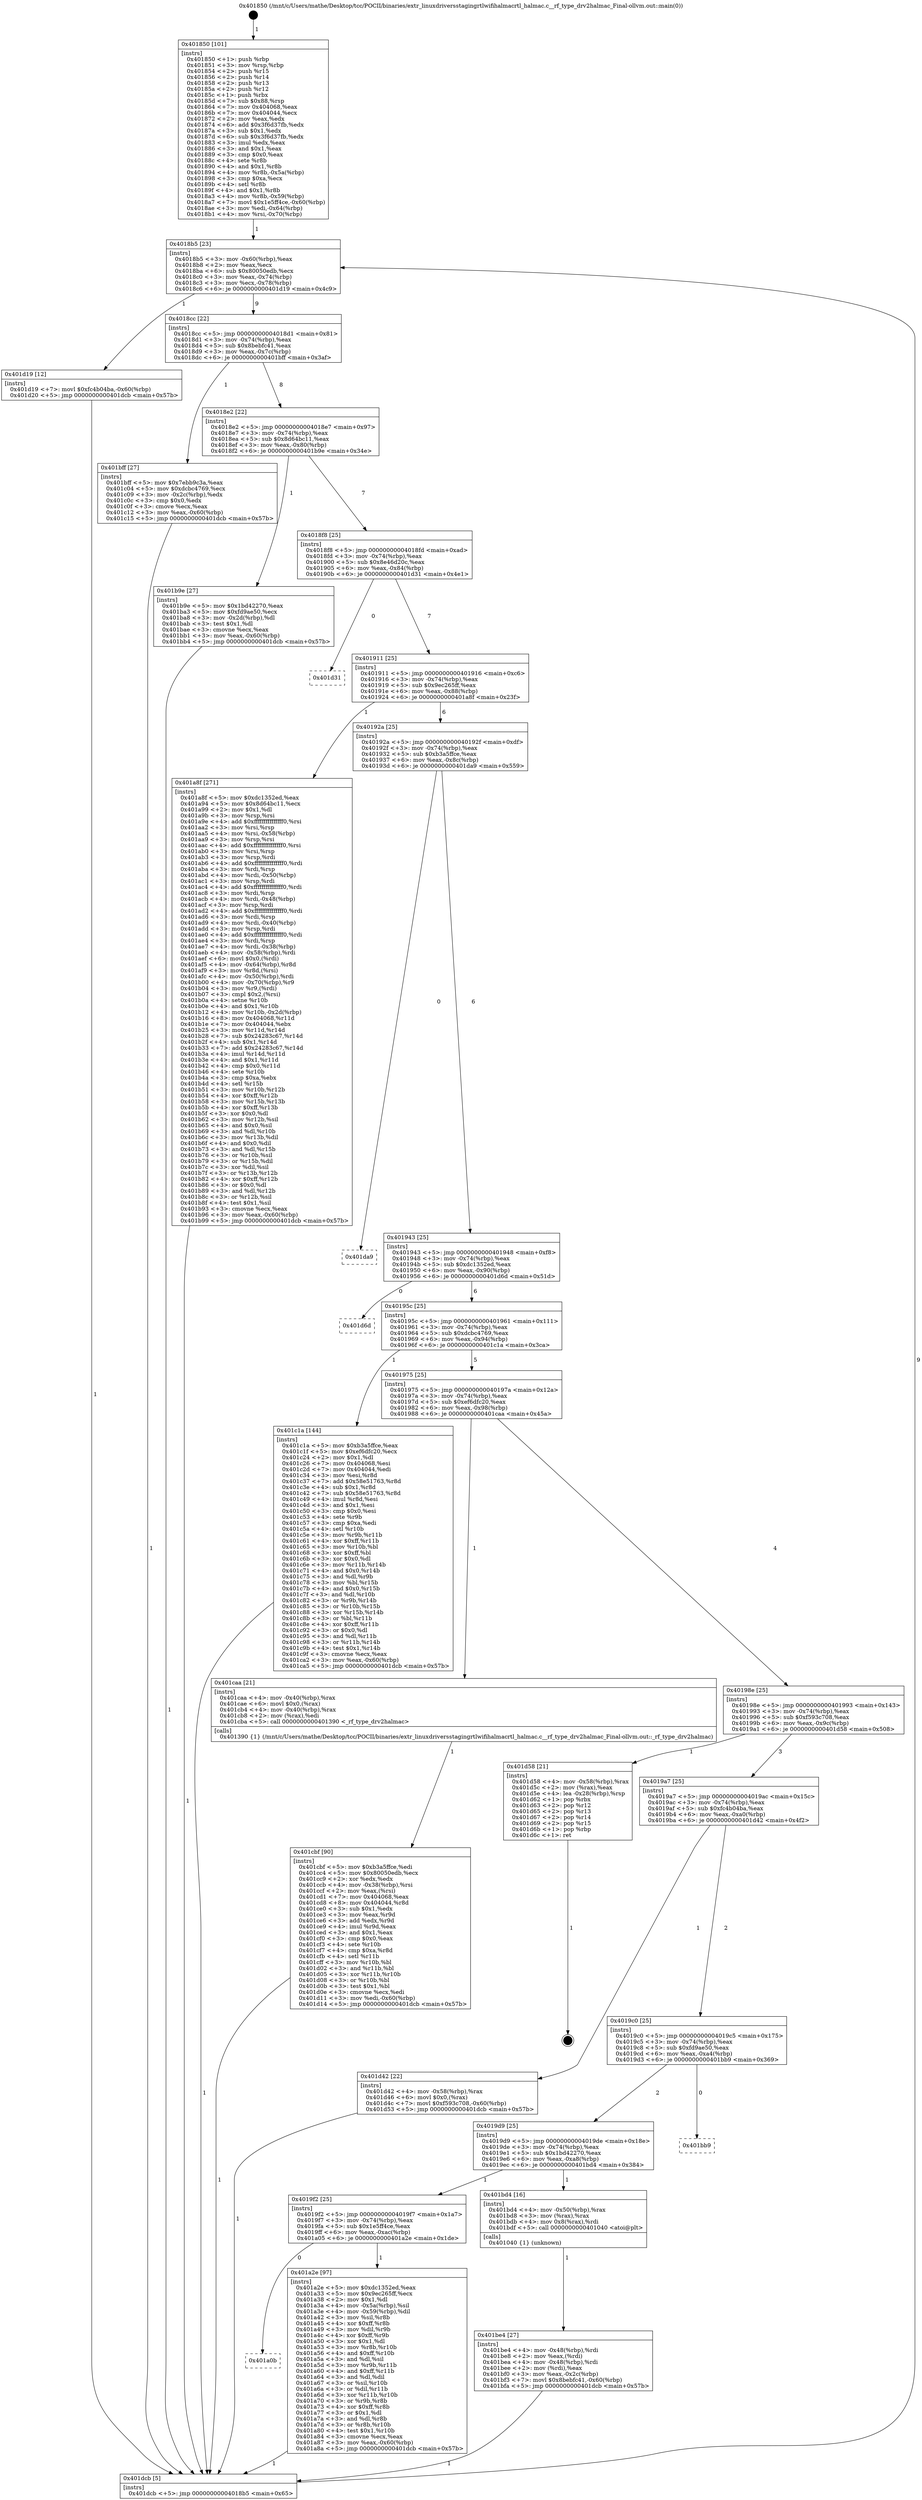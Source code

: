 digraph "0x401850" {
  label = "0x401850 (/mnt/c/Users/mathe/Desktop/tcc/POCII/binaries/extr_linuxdriversstagingrtlwifihalmacrtl_halmac.c__rf_type_drv2halmac_Final-ollvm.out::main(0))"
  labelloc = "t"
  node[shape=record]

  Entry [label="",width=0.3,height=0.3,shape=circle,fillcolor=black,style=filled]
  "0x4018b5" [label="{
     0x4018b5 [23]\l
     | [instrs]\l
     &nbsp;&nbsp;0x4018b5 \<+3\>: mov -0x60(%rbp),%eax\l
     &nbsp;&nbsp;0x4018b8 \<+2\>: mov %eax,%ecx\l
     &nbsp;&nbsp;0x4018ba \<+6\>: sub $0x80050edb,%ecx\l
     &nbsp;&nbsp;0x4018c0 \<+3\>: mov %eax,-0x74(%rbp)\l
     &nbsp;&nbsp;0x4018c3 \<+3\>: mov %ecx,-0x78(%rbp)\l
     &nbsp;&nbsp;0x4018c6 \<+6\>: je 0000000000401d19 \<main+0x4c9\>\l
  }"]
  "0x401d19" [label="{
     0x401d19 [12]\l
     | [instrs]\l
     &nbsp;&nbsp;0x401d19 \<+7\>: movl $0xfc4b04ba,-0x60(%rbp)\l
     &nbsp;&nbsp;0x401d20 \<+5\>: jmp 0000000000401dcb \<main+0x57b\>\l
  }"]
  "0x4018cc" [label="{
     0x4018cc [22]\l
     | [instrs]\l
     &nbsp;&nbsp;0x4018cc \<+5\>: jmp 00000000004018d1 \<main+0x81\>\l
     &nbsp;&nbsp;0x4018d1 \<+3\>: mov -0x74(%rbp),%eax\l
     &nbsp;&nbsp;0x4018d4 \<+5\>: sub $0x8bebfc41,%eax\l
     &nbsp;&nbsp;0x4018d9 \<+3\>: mov %eax,-0x7c(%rbp)\l
     &nbsp;&nbsp;0x4018dc \<+6\>: je 0000000000401bff \<main+0x3af\>\l
  }"]
  Exit [label="",width=0.3,height=0.3,shape=circle,fillcolor=black,style=filled,peripheries=2]
  "0x401bff" [label="{
     0x401bff [27]\l
     | [instrs]\l
     &nbsp;&nbsp;0x401bff \<+5\>: mov $0x7ebb9c3a,%eax\l
     &nbsp;&nbsp;0x401c04 \<+5\>: mov $0xdcbc4769,%ecx\l
     &nbsp;&nbsp;0x401c09 \<+3\>: mov -0x2c(%rbp),%edx\l
     &nbsp;&nbsp;0x401c0c \<+3\>: cmp $0x0,%edx\l
     &nbsp;&nbsp;0x401c0f \<+3\>: cmove %ecx,%eax\l
     &nbsp;&nbsp;0x401c12 \<+3\>: mov %eax,-0x60(%rbp)\l
     &nbsp;&nbsp;0x401c15 \<+5\>: jmp 0000000000401dcb \<main+0x57b\>\l
  }"]
  "0x4018e2" [label="{
     0x4018e2 [22]\l
     | [instrs]\l
     &nbsp;&nbsp;0x4018e2 \<+5\>: jmp 00000000004018e7 \<main+0x97\>\l
     &nbsp;&nbsp;0x4018e7 \<+3\>: mov -0x74(%rbp),%eax\l
     &nbsp;&nbsp;0x4018ea \<+5\>: sub $0x8d64bc11,%eax\l
     &nbsp;&nbsp;0x4018ef \<+3\>: mov %eax,-0x80(%rbp)\l
     &nbsp;&nbsp;0x4018f2 \<+6\>: je 0000000000401b9e \<main+0x34e\>\l
  }"]
  "0x401cbf" [label="{
     0x401cbf [90]\l
     | [instrs]\l
     &nbsp;&nbsp;0x401cbf \<+5\>: mov $0xb3a5ffce,%edi\l
     &nbsp;&nbsp;0x401cc4 \<+5\>: mov $0x80050edb,%ecx\l
     &nbsp;&nbsp;0x401cc9 \<+2\>: xor %edx,%edx\l
     &nbsp;&nbsp;0x401ccb \<+4\>: mov -0x38(%rbp),%rsi\l
     &nbsp;&nbsp;0x401ccf \<+2\>: mov %eax,(%rsi)\l
     &nbsp;&nbsp;0x401cd1 \<+7\>: mov 0x404068,%eax\l
     &nbsp;&nbsp;0x401cd8 \<+8\>: mov 0x404044,%r8d\l
     &nbsp;&nbsp;0x401ce0 \<+3\>: sub $0x1,%edx\l
     &nbsp;&nbsp;0x401ce3 \<+3\>: mov %eax,%r9d\l
     &nbsp;&nbsp;0x401ce6 \<+3\>: add %edx,%r9d\l
     &nbsp;&nbsp;0x401ce9 \<+4\>: imul %r9d,%eax\l
     &nbsp;&nbsp;0x401ced \<+3\>: and $0x1,%eax\l
     &nbsp;&nbsp;0x401cf0 \<+3\>: cmp $0x0,%eax\l
     &nbsp;&nbsp;0x401cf3 \<+4\>: sete %r10b\l
     &nbsp;&nbsp;0x401cf7 \<+4\>: cmp $0xa,%r8d\l
     &nbsp;&nbsp;0x401cfb \<+4\>: setl %r11b\l
     &nbsp;&nbsp;0x401cff \<+3\>: mov %r10b,%bl\l
     &nbsp;&nbsp;0x401d02 \<+3\>: and %r11b,%bl\l
     &nbsp;&nbsp;0x401d05 \<+3\>: xor %r11b,%r10b\l
     &nbsp;&nbsp;0x401d08 \<+3\>: or %r10b,%bl\l
     &nbsp;&nbsp;0x401d0b \<+3\>: test $0x1,%bl\l
     &nbsp;&nbsp;0x401d0e \<+3\>: cmovne %ecx,%edi\l
     &nbsp;&nbsp;0x401d11 \<+3\>: mov %edi,-0x60(%rbp)\l
     &nbsp;&nbsp;0x401d14 \<+5\>: jmp 0000000000401dcb \<main+0x57b\>\l
  }"]
  "0x401b9e" [label="{
     0x401b9e [27]\l
     | [instrs]\l
     &nbsp;&nbsp;0x401b9e \<+5\>: mov $0x1bd42270,%eax\l
     &nbsp;&nbsp;0x401ba3 \<+5\>: mov $0xfd9ae50,%ecx\l
     &nbsp;&nbsp;0x401ba8 \<+3\>: mov -0x2d(%rbp),%dl\l
     &nbsp;&nbsp;0x401bab \<+3\>: test $0x1,%dl\l
     &nbsp;&nbsp;0x401bae \<+3\>: cmovne %ecx,%eax\l
     &nbsp;&nbsp;0x401bb1 \<+3\>: mov %eax,-0x60(%rbp)\l
     &nbsp;&nbsp;0x401bb4 \<+5\>: jmp 0000000000401dcb \<main+0x57b\>\l
  }"]
  "0x4018f8" [label="{
     0x4018f8 [25]\l
     | [instrs]\l
     &nbsp;&nbsp;0x4018f8 \<+5\>: jmp 00000000004018fd \<main+0xad\>\l
     &nbsp;&nbsp;0x4018fd \<+3\>: mov -0x74(%rbp),%eax\l
     &nbsp;&nbsp;0x401900 \<+5\>: sub $0x8e46d20c,%eax\l
     &nbsp;&nbsp;0x401905 \<+6\>: mov %eax,-0x84(%rbp)\l
     &nbsp;&nbsp;0x40190b \<+6\>: je 0000000000401d31 \<main+0x4e1\>\l
  }"]
  "0x401be4" [label="{
     0x401be4 [27]\l
     | [instrs]\l
     &nbsp;&nbsp;0x401be4 \<+4\>: mov -0x48(%rbp),%rdi\l
     &nbsp;&nbsp;0x401be8 \<+2\>: mov %eax,(%rdi)\l
     &nbsp;&nbsp;0x401bea \<+4\>: mov -0x48(%rbp),%rdi\l
     &nbsp;&nbsp;0x401bee \<+2\>: mov (%rdi),%eax\l
     &nbsp;&nbsp;0x401bf0 \<+3\>: mov %eax,-0x2c(%rbp)\l
     &nbsp;&nbsp;0x401bf3 \<+7\>: movl $0x8bebfc41,-0x60(%rbp)\l
     &nbsp;&nbsp;0x401bfa \<+5\>: jmp 0000000000401dcb \<main+0x57b\>\l
  }"]
  "0x401d31" [label="{
     0x401d31\l
  }", style=dashed]
  "0x401911" [label="{
     0x401911 [25]\l
     | [instrs]\l
     &nbsp;&nbsp;0x401911 \<+5\>: jmp 0000000000401916 \<main+0xc6\>\l
     &nbsp;&nbsp;0x401916 \<+3\>: mov -0x74(%rbp),%eax\l
     &nbsp;&nbsp;0x401919 \<+5\>: sub $0x9ec265ff,%eax\l
     &nbsp;&nbsp;0x40191e \<+6\>: mov %eax,-0x88(%rbp)\l
     &nbsp;&nbsp;0x401924 \<+6\>: je 0000000000401a8f \<main+0x23f\>\l
  }"]
  "0x401850" [label="{
     0x401850 [101]\l
     | [instrs]\l
     &nbsp;&nbsp;0x401850 \<+1\>: push %rbp\l
     &nbsp;&nbsp;0x401851 \<+3\>: mov %rsp,%rbp\l
     &nbsp;&nbsp;0x401854 \<+2\>: push %r15\l
     &nbsp;&nbsp;0x401856 \<+2\>: push %r14\l
     &nbsp;&nbsp;0x401858 \<+2\>: push %r13\l
     &nbsp;&nbsp;0x40185a \<+2\>: push %r12\l
     &nbsp;&nbsp;0x40185c \<+1\>: push %rbx\l
     &nbsp;&nbsp;0x40185d \<+7\>: sub $0x88,%rsp\l
     &nbsp;&nbsp;0x401864 \<+7\>: mov 0x404068,%eax\l
     &nbsp;&nbsp;0x40186b \<+7\>: mov 0x404044,%ecx\l
     &nbsp;&nbsp;0x401872 \<+2\>: mov %eax,%edx\l
     &nbsp;&nbsp;0x401874 \<+6\>: add $0x3f6d37fb,%edx\l
     &nbsp;&nbsp;0x40187a \<+3\>: sub $0x1,%edx\l
     &nbsp;&nbsp;0x40187d \<+6\>: sub $0x3f6d37fb,%edx\l
     &nbsp;&nbsp;0x401883 \<+3\>: imul %edx,%eax\l
     &nbsp;&nbsp;0x401886 \<+3\>: and $0x1,%eax\l
     &nbsp;&nbsp;0x401889 \<+3\>: cmp $0x0,%eax\l
     &nbsp;&nbsp;0x40188c \<+4\>: sete %r8b\l
     &nbsp;&nbsp;0x401890 \<+4\>: and $0x1,%r8b\l
     &nbsp;&nbsp;0x401894 \<+4\>: mov %r8b,-0x5a(%rbp)\l
     &nbsp;&nbsp;0x401898 \<+3\>: cmp $0xa,%ecx\l
     &nbsp;&nbsp;0x40189b \<+4\>: setl %r8b\l
     &nbsp;&nbsp;0x40189f \<+4\>: and $0x1,%r8b\l
     &nbsp;&nbsp;0x4018a3 \<+4\>: mov %r8b,-0x59(%rbp)\l
     &nbsp;&nbsp;0x4018a7 \<+7\>: movl $0x1e5ff4ce,-0x60(%rbp)\l
     &nbsp;&nbsp;0x4018ae \<+3\>: mov %edi,-0x64(%rbp)\l
     &nbsp;&nbsp;0x4018b1 \<+4\>: mov %rsi,-0x70(%rbp)\l
  }"]
  "0x401a8f" [label="{
     0x401a8f [271]\l
     | [instrs]\l
     &nbsp;&nbsp;0x401a8f \<+5\>: mov $0xdc1352ed,%eax\l
     &nbsp;&nbsp;0x401a94 \<+5\>: mov $0x8d64bc11,%ecx\l
     &nbsp;&nbsp;0x401a99 \<+2\>: mov $0x1,%dl\l
     &nbsp;&nbsp;0x401a9b \<+3\>: mov %rsp,%rsi\l
     &nbsp;&nbsp;0x401a9e \<+4\>: add $0xfffffffffffffff0,%rsi\l
     &nbsp;&nbsp;0x401aa2 \<+3\>: mov %rsi,%rsp\l
     &nbsp;&nbsp;0x401aa5 \<+4\>: mov %rsi,-0x58(%rbp)\l
     &nbsp;&nbsp;0x401aa9 \<+3\>: mov %rsp,%rsi\l
     &nbsp;&nbsp;0x401aac \<+4\>: add $0xfffffffffffffff0,%rsi\l
     &nbsp;&nbsp;0x401ab0 \<+3\>: mov %rsi,%rsp\l
     &nbsp;&nbsp;0x401ab3 \<+3\>: mov %rsp,%rdi\l
     &nbsp;&nbsp;0x401ab6 \<+4\>: add $0xfffffffffffffff0,%rdi\l
     &nbsp;&nbsp;0x401aba \<+3\>: mov %rdi,%rsp\l
     &nbsp;&nbsp;0x401abd \<+4\>: mov %rdi,-0x50(%rbp)\l
     &nbsp;&nbsp;0x401ac1 \<+3\>: mov %rsp,%rdi\l
     &nbsp;&nbsp;0x401ac4 \<+4\>: add $0xfffffffffffffff0,%rdi\l
     &nbsp;&nbsp;0x401ac8 \<+3\>: mov %rdi,%rsp\l
     &nbsp;&nbsp;0x401acb \<+4\>: mov %rdi,-0x48(%rbp)\l
     &nbsp;&nbsp;0x401acf \<+3\>: mov %rsp,%rdi\l
     &nbsp;&nbsp;0x401ad2 \<+4\>: add $0xfffffffffffffff0,%rdi\l
     &nbsp;&nbsp;0x401ad6 \<+3\>: mov %rdi,%rsp\l
     &nbsp;&nbsp;0x401ad9 \<+4\>: mov %rdi,-0x40(%rbp)\l
     &nbsp;&nbsp;0x401add \<+3\>: mov %rsp,%rdi\l
     &nbsp;&nbsp;0x401ae0 \<+4\>: add $0xfffffffffffffff0,%rdi\l
     &nbsp;&nbsp;0x401ae4 \<+3\>: mov %rdi,%rsp\l
     &nbsp;&nbsp;0x401ae7 \<+4\>: mov %rdi,-0x38(%rbp)\l
     &nbsp;&nbsp;0x401aeb \<+4\>: mov -0x58(%rbp),%rdi\l
     &nbsp;&nbsp;0x401aef \<+6\>: movl $0x0,(%rdi)\l
     &nbsp;&nbsp;0x401af5 \<+4\>: mov -0x64(%rbp),%r8d\l
     &nbsp;&nbsp;0x401af9 \<+3\>: mov %r8d,(%rsi)\l
     &nbsp;&nbsp;0x401afc \<+4\>: mov -0x50(%rbp),%rdi\l
     &nbsp;&nbsp;0x401b00 \<+4\>: mov -0x70(%rbp),%r9\l
     &nbsp;&nbsp;0x401b04 \<+3\>: mov %r9,(%rdi)\l
     &nbsp;&nbsp;0x401b07 \<+3\>: cmpl $0x2,(%rsi)\l
     &nbsp;&nbsp;0x401b0a \<+4\>: setne %r10b\l
     &nbsp;&nbsp;0x401b0e \<+4\>: and $0x1,%r10b\l
     &nbsp;&nbsp;0x401b12 \<+4\>: mov %r10b,-0x2d(%rbp)\l
     &nbsp;&nbsp;0x401b16 \<+8\>: mov 0x404068,%r11d\l
     &nbsp;&nbsp;0x401b1e \<+7\>: mov 0x404044,%ebx\l
     &nbsp;&nbsp;0x401b25 \<+3\>: mov %r11d,%r14d\l
     &nbsp;&nbsp;0x401b28 \<+7\>: sub $0x24283c67,%r14d\l
     &nbsp;&nbsp;0x401b2f \<+4\>: sub $0x1,%r14d\l
     &nbsp;&nbsp;0x401b33 \<+7\>: add $0x24283c67,%r14d\l
     &nbsp;&nbsp;0x401b3a \<+4\>: imul %r14d,%r11d\l
     &nbsp;&nbsp;0x401b3e \<+4\>: and $0x1,%r11d\l
     &nbsp;&nbsp;0x401b42 \<+4\>: cmp $0x0,%r11d\l
     &nbsp;&nbsp;0x401b46 \<+4\>: sete %r10b\l
     &nbsp;&nbsp;0x401b4a \<+3\>: cmp $0xa,%ebx\l
     &nbsp;&nbsp;0x401b4d \<+4\>: setl %r15b\l
     &nbsp;&nbsp;0x401b51 \<+3\>: mov %r10b,%r12b\l
     &nbsp;&nbsp;0x401b54 \<+4\>: xor $0xff,%r12b\l
     &nbsp;&nbsp;0x401b58 \<+3\>: mov %r15b,%r13b\l
     &nbsp;&nbsp;0x401b5b \<+4\>: xor $0xff,%r13b\l
     &nbsp;&nbsp;0x401b5f \<+3\>: xor $0x0,%dl\l
     &nbsp;&nbsp;0x401b62 \<+3\>: mov %r12b,%sil\l
     &nbsp;&nbsp;0x401b65 \<+4\>: and $0x0,%sil\l
     &nbsp;&nbsp;0x401b69 \<+3\>: and %dl,%r10b\l
     &nbsp;&nbsp;0x401b6c \<+3\>: mov %r13b,%dil\l
     &nbsp;&nbsp;0x401b6f \<+4\>: and $0x0,%dil\l
     &nbsp;&nbsp;0x401b73 \<+3\>: and %dl,%r15b\l
     &nbsp;&nbsp;0x401b76 \<+3\>: or %r10b,%sil\l
     &nbsp;&nbsp;0x401b79 \<+3\>: or %r15b,%dil\l
     &nbsp;&nbsp;0x401b7c \<+3\>: xor %dil,%sil\l
     &nbsp;&nbsp;0x401b7f \<+3\>: or %r13b,%r12b\l
     &nbsp;&nbsp;0x401b82 \<+4\>: xor $0xff,%r12b\l
     &nbsp;&nbsp;0x401b86 \<+3\>: or $0x0,%dl\l
     &nbsp;&nbsp;0x401b89 \<+3\>: and %dl,%r12b\l
     &nbsp;&nbsp;0x401b8c \<+3\>: or %r12b,%sil\l
     &nbsp;&nbsp;0x401b8f \<+4\>: test $0x1,%sil\l
     &nbsp;&nbsp;0x401b93 \<+3\>: cmovne %ecx,%eax\l
     &nbsp;&nbsp;0x401b96 \<+3\>: mov %eax,-0x60(%rbp)\l
     &nbsp;&nbsp;0x401b99 \<+5\>: jmp 0000000000401dcb \<main+0x57b\>\l
  }"]
  "0x40192a" [label="{
     0x40192a [25]\l
     | [instrs]\l
     &nbsp;&nbsp;0x40192a \<+5\>: jmp 000000000040192f \<main+0xdf\>\l
     &nbsp;&nbsp;0x40192f \<+3\>: mov -0x74(%rbp),%eax\l
     &nbsp;&nbsp;0x401932 \<+5\>: sub $0xb3a5ffce,%eax\l
     &nbsp;&nbsp;0x401937 \<+6\>: mov %eax,-0x8c(%rbp)\l
     &nbsp;&nbsp;0x40193d \<+6\>: je 0000000000401da9 \<main+0x559\>\l
  }"]
  "0x401dcb" [label="{
     0x401dcb [5]\l
     | [instrs]\l
     &nbsp;&nbsp;0x401dcb \<+5\>: jmp 00000000004018b5 \<main+0x65\>\l
  }"]
  "0x401da9" [label="{
     0x401da9\l
  }", style=dashed]
  "0x401943" [label="{
     0x401943 [25]\l
     | [instrs]\l
     &nbsp;&nbsp;0x401943 \<+5\>: jmp 0000000000401948 \<main+0xf8\>\l
     &nbsp;&nbsp;0x401948 \<+3\>: mov -0x74(%rbp),%eax\l
     &nbsp;&nbsp;0x40194b \<+5\>: sub $0xdc1352ed,%eax\l
     &nbsp;&nbsp;0x401950 \<+6\>: mov %eax,-0x90(%rbp)\l
     &nbsp;&nbsp;0x401956 \<+6\>: je 0000000000401d6d \<main+0x51d\>\l
  }"]
  "0x401a0b" [label="{
     0x401a0b\l
  }", style=dashed]
  "0x401d6d" [label="{
     0x401d6d\l
  }", style=dashed]
  "0x40195c" [label="{
     0x40195c [25]\l
     | [instrs]\l
     &nbsp;&nbsp;0x40195c \<+5\>: jmp 0000000000401961 \<main+0x111\>\l
     &nbsp;&nbsp;0x401961 \<+3\>: mov -0x74(%rbp),%eax\l
     &nbsp;&nbsp;0x401964 \<+5\>: sub $0xdcbc4769,%eax\l
     &nbsp;&nbsp;0x401969 \<+6\>: mov %eax,-0x94(%rbp)\l
     &nbsp;&nbsp;0x40196f \<+6\>: je 0000000000401c1a \<main+0x3ca\>\l
  }"]
  "0x401a2e" [label="{
     0x401a2e [97]\l
     | [instrs]\l
     &nbsp;&nbsp;0x401a2e \<+5\>: mov $0xdc1352ed,%eax\l
     &nbsp;&nbsp;0x401a33 \<+5\>: mov $0x9ec265ff,%ecx\l
     &nbsp;&nbsp;0x401a38 \<+2\>: mov $0x1,%dl\l
     &nbsp;&nbsp;0x401a3a \<+4\>: mov -0x5a(%rbp),%sil\l
     &nbsp;&nbsp;0x401a3e \<+4\>: mov -0x59(%rbp),%dil\l
     &nbsp;&nbsp;0x401a42 \<+3\>: mov %sil,%r8b\l
     &nbsp;&nbsp;0x401a45 \<+4\>: xor $0xff,%r8b\l
     &nbsp;&nbsp;0x401a49 \<+3\>: mov %dil,%r9b\l
     &nbsp;&nbsp;0x401a4c \<+4\>: xor $0xff,%r9b\l
     &nbsp;&nbsp;0x401a50 \<+3\>: xor $0x1,%dl\l
     &nbsp;&nbsp;0x401a53 \<+3\>: mov %r8b,%r10b\l
     &nbsp;&nbsp;0x401a56 \<+4\>: and $0xff,%r10b\l
     &nbsp;&nbsp;0x401a5a \<+3\>: and %dl,%sil\l
     &nbsp;&nbsp;0x401a5d \<+3\>: mov %r9b,%r11b\l
     &nbsp;&nbsp;0x401a60 \<+4\>: and $0xff,%r11b\l
     &nbsp;&nbsp;0x401a64 \<+3\>: and %dl,%dil\l
     &nbsp;&nbsp;0x401a67 \<+3\>: or %sil,%r10b\l
     &nbsp;&nbsp;0x401a6a \<+3\>: or %dil,%r11b\l
     &nbsp;&nbsp;0x401a6d \<+3\>: xor %r11b,%r10b\l
     &nbsp;&nbsp;0x401a70 \<+3\>: or %r9b,%r8b\l
     &nbsp;&nbsp;0x401a73 \<+4\>: xor $0xff,%r8b\l
     &nbsp;&nbsp;0x401a77 \<+3\>: or $0x1,%dl\l
     &nbsp;&nbsp;0x401a7a \<+3\>: and %dl,%r8b\l
     &nbsp;&nbsp;0x401a7d \<+3\>: or %r8b,%r10b\l
     &nbsp;&nbsp;0x401a80 \<+4\>: test $0x1,%r10b\l
     &nbsp;&nbsp;0x401a84 \<+3\>: cmovne %ecx,%eax\l
     &nbsp;&nbsp;0x401a87 \<+3\>: mov %eax,-0x60(%rbp)\l
     &nbsp;&nbsp;0x401a8a \<+5\>: jmp 0000000000401dcb \<main+0x57b\>\l
  }"]
  "0x401c1a" [label="{
     0x401c1a [144]\l
     | [instrs]\l
     &nbsp;&nbsp;0x401c1a \<+5\>: mov $0xb3a5ffce,%eax\l
     &nbsp;&nbsp;0x401c1f \<+5\>: mov $0xef6dfc20,%ecx\l
     &nbsp;&nbsp;0x401c24 \<+2\>: mov $0x1,%dl\l
     &nbsp;&nbsp;0x401c26 \<+7\>: mov 0x404068,%esi\l
     &nbsp;&nbsp;0x401c2d \<+7\>: mov 0x404044,%edi\l
     &nbsp;&nbsp;0x401c34 \<+3\>: mov %esi,%r8d\l
     &nbsp;&nbsp;0x401c37 \<+7\>: add $0x58e51763,%r8d\l
     &nbsp;&nbsp;0x401c3e \<+4\>: sub $0x1,%r8d\l
     &nbsp;&nbsp;0x401c42 \<+7\>: sub $0x58e51763,%r8d\l
     &nbsp;&nbsp;0x401c49 \<+4\>: imul %r8d,%esi\l
     &nbsp;&nbsp;0x401c4d \<+3\>: and $0x1,%esi\l
     &nbsp;&nbsp;0x401c50 \<+3\>: cmp $0x0,%esi\l
     &nbsp;&nbsp;0x401c53 \<+4\>: sete %r9b\l
     &nbsp;&nbsp;0x401c57 \<+3\>: cmp $0xa,%edi\l
     &nbsp;&nbsp;0x401c5a \<+4\>: setl %r10b\l
     &nbsp;&nbsp;0x401c5e \<+3\>: mov %r9b,%r11b\l
     &nbsp;&nbsp;0x401c61 \<+4\>: xor $0xff,%r11b\l
     &nbsp;&nbsp;0x401c65 \<+3\>: mov %r10b,%bl\l
     &nbsp;&nbsp;0x401c68 \<+3\>: xor $0xff,%bl\l
     &nbsp;&nbsp;0x401c6b \<+3\>: xor $0x0,%dl\l
     &nbsp;&nbsp;0x401c6e \<+3\>: mov %r11b,%r14b\l
     &nbsp;&nbsp;0x401c71 \<+4\>: and $0x0,%r14b\l
     &nbsp;&nbsp;0x401c75 \<+3\>: and %dl,%r9b\l
     &nbsp;&nbsp;0x401c78 \<+3\>: mov %bl,%r15b\l
     &nbsp;&nbsp;0x401c7b \<+4\>: and $0x0,%r15b\l
     &nbsp;&nbsp;0x401c7f \<+3\>: and %dl,%r10b\l
     &nbsp;&nbsp;0x401c82 \<+3\>: or %r9b,%r14b\l
     &nbsp;&nbsp;0x401c85 \<+3\>: or %r10b,%r15b\l
     &nbsp;&nbsp;0x401c88 \<+3\>: xor %r15b,%r14b\l
     &nbsp;&nbsp;0x401c8b \<+3\>: or %bl,%r11b\l
     &nbsp;&nbsp;0x401c8e \<+4\>: xor $0xff,%r11b\l
     &nbsp;&nbsp;0x401c92 \<+3\>: or $0x0,%dl\l
     &nbsp;&nbsp;0x401c95 \<+3\>: and %dl,%r11b\l
     &nbsp;&nbsp;0x401c98 \<+3\>: or %r11b,%r14b\l
     &nbsp;&nbsp;0x401c9b \<+4\>: test $0x1,%r14b\l
     &nbsp;&nbsp;0x401c9f \<+3\>: cmovne %ecx,%eax\l
     &nbsp;&nbsp;0x401ca2 \<+3\>: mov %eax,-0x60(%rbp)\l
     &nbsp;&nbsp;0x401ca5 \<+5\>: jmp 0000000000401dcb \<main+0x57b\>\l
  }"]
  "0x401975" [label="{
     0x401975 [25]\l
     | [instrs]\l
     &nbsp;&nbsp;0x401975 \<+5\>: jmp 000000000040197a \<main+0x12a\>\l
     &nbsp;&nbsp;0x40197a \<+3\>: mov -0x74(%rbp),%eax\l
     &nbsp;&nbsp;0x40197d \<+5\>: sub $0xef6dfc20,%eax\l
     &nbsp;&nbsp;0x401982 \<+6\>: mov %eax,-0x98(%rbp)\l
     &nbsp;&nbsp;0x401988 \<+6\>: je 0000000000401caa \<main+0x45a\>\l
  }"]
  "0x4019f2" [label="{
     0x4019f2 [25]\l
     | [instrs]\l
     &nbsp;&nbsp;0x4019f2 \<+5\>: jmp 00000000004019f7 \<main+0x1a7\>\l
     &nbsp;&nbsp;0x4019f7 \<+3\>: mov -0x74(%rbp),%eax\l
     &nbsp;&nbsp;0x4019fa \<+5\>: sub $0x1e5ff4ce,%eax\l
     &nbsp;&nbsp;0x4019ff \<+6\>: mov %eax,-0xac(%rbp)\l
     &nbsp;&nbsp;0x401a05 \<+6\>: je 0000000000401a2e \<main+0x1de\>\l
  }"]
  "0x401caa" [label="{
     0x401caa [21]\l
     | [instrs]\l
     &nbsp;&nbsp;0x401caa \<+4\>: mov -0x40(%rbp),%rax\l
     &nbsp;&nbsp;0x401cae \<+6\>: movl $0x0,(%rax)\l
     &nbsp;&nbsp;0x401cb4 \<+4\>: mov -0x40(%rbp),%rax\l
     &nbsp;&nbsp;0x401cb8 \<+2\>: mov (%rax),%edi\l
     &nbsp;&nbsp;0x401cba \<+5\>: call 0000000000401390 \<_rf_type_drv2halmac\>\l
     | [calls]\l
     &nbsp;&nbsp;0x401390 \{1\} (/mnt/c/Users/mathe/Desktop/tcc/POCII/binaries/extr_linuxdriversstagingrtlwifihalmacrtl_halmac.c__rf_type_drv2halmac_Final-ollvm.out::_rf_type_drv2halmac)\l
  }"]
  "0x40198e" [label="{
     0x40198e [25]\l
     | [instrs]\l
     &nbsp;&nbsp;0x40198e \<+5\>: jmp 0000000000401993 \<main+0x143\>\l
     &nbsp;&nbsp;0x401993 \<+3\>: mov -0x74(%rbp),%eax\l
     &nbsp;&nbsp;0x401996 \<+5\>: sub $0xf593c708,%eax\l
     &nbsp;&nbsp;0x40199b \<+6\>: mov %eax,-0x9c(%rbp)\l
     &nbsp;&nbsp;0x4019a1 \<+6\>: je 0000000000401d58 \<main+0x508\>\l
  }"]
  "0x401bd4" [label="{
     0x401bd4 [16]\l
     | [instrs]\l
     &nbsp;&nbsp;0x401bd4 \<+4\>: mov -0x50(%rbp),%rax\l
     &nbsp;&nbsp;0x401bd8 \<+3\>: mov (%rax),%rax\l
     &nbsp;&nbsp;0x401bdb \<+4\>: mov 0x8(%rax),%rdi\l
     &nbsp;&nbsp;0x401bdf \<+5\>: call 0000000000401040 \<atoi@plt\>\l
     | [calls]\l
     &nbsp;&nbsp;0x401040 \{1\} (unknown)\l
  }"]
  "0x401d58" [label="{
     0x401d58 [21]\l
     | [instrs]\l
     &nbsp;&nbsp;0x401d58 \<+4\>: mov -0x58(%rbp),%rax\l
     &nbsp;&nbsp;0x401d5c \<+2\>: mov (%rax),%eax\l
     &nbsp;&nbsp;0x401d5e \<+4\>: lea -0x28(%rbp),%rsp\l
     &nbsp;&nbsp;0x401d62 \<+1\>: pop %rbx\l
     &nbsp;&nbsp;0x401d63 \<+2\>: pop %r12\l
     &nbsp;&nbsp;0x401d65 \<+2\>: pop %r13\l
     &nbsp;&nbsp;0x401d67 \<+2\>: pop %r14\l
     &nbsp;&nbsp;0x401d69 \<+2\>: pop %r15\l
     &nbsp;&nbsp;0x401d6b \<+1\>: pop %rbp\l
     &nbsp;&nbsp;0x401d6c \<+1\>: ret\l
  }"]
  "0x4019a7" [label="{
     0x4019a7 [25]\l
     | [instrs]\l
     &nbsp;&nbsp;0x4019a7 \<+5\>: jmp 00000000004019ac \<main+0x15c\>\l
     &nbsp;&nbsp;0x4019ac \<+3\>: mov -0x74(%rbp),%eax\l
     &nbsp;&nbsp;0x4019af \<+5\>: sub $0xfc4b04ba,%eax\l
     &nbsp;&nbsp;0x4019b4 \<+6\>: mov %eax,-0xa0(%rbp)\l
     &nbsp;&nbsp;0x4019ba \<+6\>: je 0000000000401d42 \<main+0x4f2\>\l
  }"]
  "0x4019d9" [label="{
     0x4019d9 [25]\l
     | [instrs]\l
     &nbsp;&nbsp;0x4019d9 \<+5\>: jmp 00000000004019de \<main+0x18e\>\l
     &nbsp;&nbsp;0x4019de \<+3\>: mov -0x74(%rbp),%eax\l
     &nbsp;&nbsp;0x4019e1 \<+5\>: sub $0x1bd42270,%eax\l
     &nbsp;&nbsp;0x4019e6 \<+6\>: mov %eax,-0xa8(%rbp)\l
     &nbsp;&nbsp;0x4019ec \<+6\>: je 0000000000401bd4 \<main+0x384\>\l
  }"]
  "0x401d42" [label="{
     0x401d42 [22]\l
     | [instrs]\l
     &nbsp;&nbsp;0x401d42 \<+4\>: mov -0x58(%rbp),%rax\l
     &nbsp;&nbsp;0x401d46 \<+6\>: movl $0x0,(%rax)\l
     &nbsp;&nbsp;0x401d4c \<+7\>: movl $0xf593c708,-0x60(%rbp)\l
     &nbsp;&nbsp;0x401d53 \<+5\>: jmp 0000000000401dcb \<main+0x57b\>\l
  }"]
  "0x4019c0" [label="{
     0x4019c0 [25]\l
     | [instrs]\l
     &nbsp;&nbsp;0x4019c0 \<+5\>: jmp 00000000004019c5 \<main+0x175\>\l
     &nbsp;&nbsp;0x4019c5 \<+3\>: mov -0x74(%rbp),%eax\l
     &nbsp;&nbsp;0x4019c8 \<+5\>: sub $0xfd9ae50,%eax\l
     &nbsp;&nbsp;0x4019cd \<+6\>: mov %eax,-0xa4(%rbp)\l
     &nbsp;&nbsp;0x4019d3 \<+6\>: je 0000000000401bb9 \<main+0x369\>\l
  }"]
  "0x401bb9" [label="{
     0x401bb9\l
  }", style=dashed]
  Entry -> "0x401850" [label=" 1"]
  "0x4018b5" -> "0x401d19" [label=" 1"]
  "0x4018b5" -> "0x4018cc" [label=" 9"]
  "0x401d58" -> Exit [label=" 1"]
  "0x4018cc" -> "0x401bff" [label=" 1"]
  "0x4018cc" -> "0x4018e2" [label=" 8"]
  "0x401d42" -> "0x401dcb" [label=" 1"]
  "0x4018e2" -> "0x401b9e" [label=" 1"]
  "0x4018e2" -> "0x4018f8" [label=" 7"]
  "0x401d19" -> "0x401dcb" [label=" 1"]
  "0x4018f8" -> "0x401d31" [label=" 0"]
  "0x4018f8" -> "0x401911" [label=" 7"]
  "0x401cbf" -> "0x401dcb" [label=" 1"]
  "0x401911" -> "0x401a8f" [label=" 1"]
  "0x401911" -> "0x40192a" [label=" 6"]
  "0x401c1a" -> "0x401dcb" [label=" 1"]
  "0x40192a" -> "0x401da9" [label=" 0"]
  "0x40192a" -> "0x401943" [label=" 6"]
  "0x401bff" -> "0x401dcb" [label=" 1"]
  "0x401943" -> "0x401d6d" [label=" 0"]
  "0x401943" -> "0x40195c" [label=" 6"]
  "0x401be4" -> "0x401dcb" [label=" 1"]
  "0x40195c" -> "0x401c1a" [label=" 1"]
  "0x40195c" -> "0x401975" [label=" 5"]
  "0x401bd4" -> "0x401be4" [label=" 1"]
  "0x401975" -> "0x401caa" [label=" 1"]
  "0x401975" -> "0x40198e" [label=" 4"]
  "0x401a8f" -> "0x401dcb" [label=" 1"]
  "0x40198e" -> "0x401d58" [label=" 1"]
  "0x40198e" -> "0x4019a7" [label=" 3"]
  "0x401caa" -> "0x401cbf" [label=" 1"]
  "0x4019a7" -> "0x401d42" [label=" 1"]
  "0x4019a7" -> "0x4019c0" [label=" 2"]
  "0x401850" -> "0x4018b5" [label=" 1"]
  "0x4019c0" -> "0x401bb9" [label=" 0"]
  "0x4019c0" -> "0x4019d9" [label=" 2"]
  "0x401dcb" -> "0x4018b5" [label=" 9"]
  "0x4019d9" -> "0x401bd4" [label=" 1"]
  "0x4019d9" -> "0x4019f2" [label=" 1"]
  "0x401b9e" -> "0x401dcb" [label=" 1"]
  "0x4019f2" -> "0x401a2e" [label=" 1"]
  "0x4019f2" -> "0x401a0b" [label=" 0"]
  "0x401a2e" -> "0x401dcb" [label=" 1"]
}
